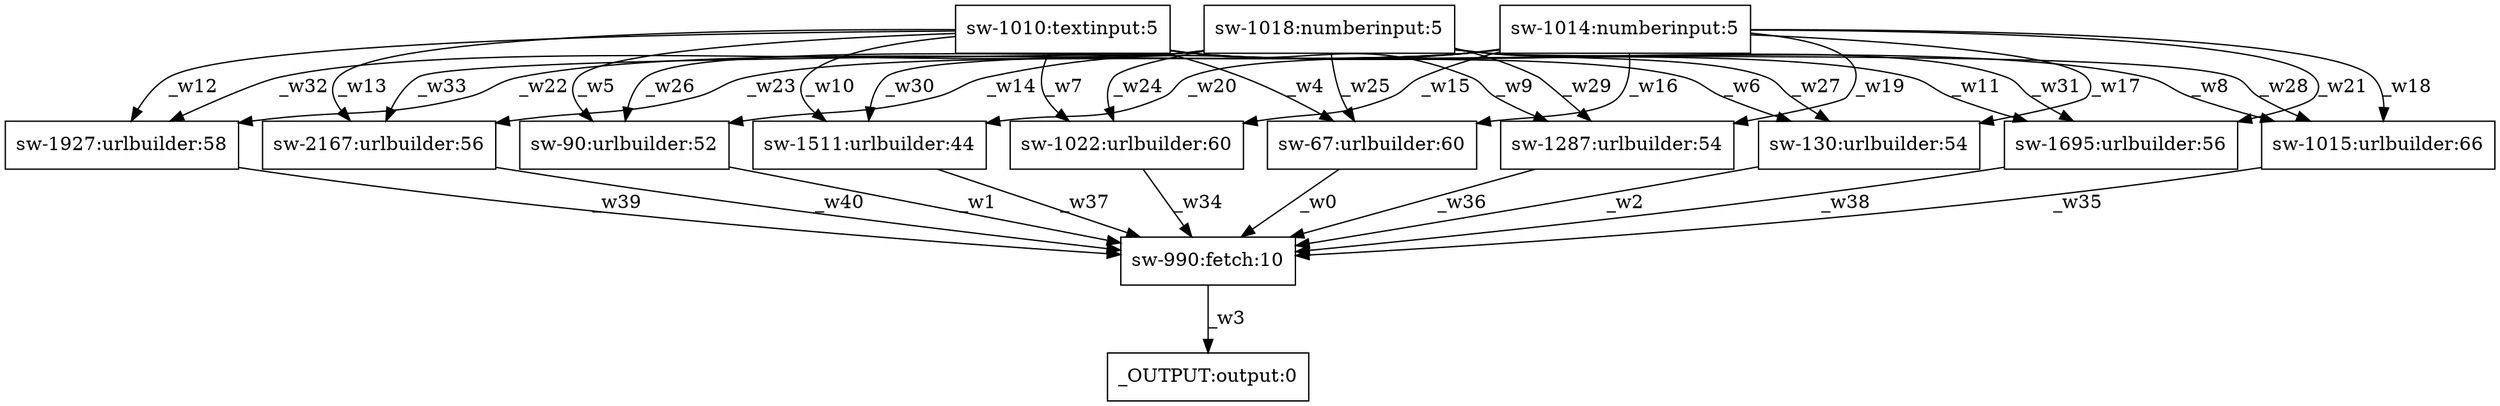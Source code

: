 digraph test1 { node [shape=box] "_OUTPUT" [label="_OUTPUT:output:0"];"sw-130" [label="sw-130:urlbuilder:54"];"sw-1022" [label="sw-1022:urlbuilder:60"];"sw-1511" [label="sw-1511:urlbuilder:44"];"sw-1695" [label="sw-1695:urlbuilder:56"];"sw-1010" [label="sw-1010:textinput:5"];"sw-90" [label="sw-90:urlbuilder:52"];"sw-1018" [label="sw-1018:numberinput:5"];"sw-1287" [label="sw-1287:urlbuilder:54"];"sw-1014" [label="sw-1014:numberinput:5"];"sw-67" [label="sw-67:urlbuilder:60"];"sw-2167" [label="sw-2167:urlbuilder:56"];"sw-1927" [label="sw-1927:urlbuilder:58"];"sw-990" [label="sw-990:fetch:10"];"sw-1015" [label="sw-1015:urlbuilder:66"];"sw-67" -> "sw-990" [label="_w0"];"sw-90" -> "sw-990" [label="_w1"];"sw-130" -> "sw-990" [label="_w2"];"sw-990" -> "_OUTPUT" [label="_w3"];"sw-1010" -> "sw-67" [label="_w4"];"sw-1010" -> "sw-90" [label="_w5"];"sw-1010" -> "sw-130" [label="_w6"];"sw-1010" -> "sw-1022" [label="_w7"];"sw-1010" -> "sw-1015" [label="_w8"];"sw-1010" -> "sw-1287" [label="_w9"];"sw-1010" -> "sw-1511" [label="_w10"];"sw-1010" -> "sw-1695" [label="_w11"];"sw-1010" -> "sw-1927" [label="_w12"];"sw-1010" -> "sw-2167" [label="_w13"];"sw-1014" -> "sw-90" [label="_w14"];"sw-1014" -> "sw-1022" [label="_w15"];"sw-1014" -> "sw-67" [label="_w16"];"sw-1014" -> "sw-130" [label="_w17"];"sw-1014" -> "sw-1015" [label="_w18"];"sw-1014" -> "sw-1287" [label="_w19"];"sw-1014" -> "sw-1511" [label="_w20"];"sw-1014" -> "sw-1695" [label="_w21"];"sw-1014" -> "sw-1927" [label="_w22"];"sw-1014" -> "sw-2167" [label="_w23"];"sw-1018" -> "sw-1022" [label="_w24"];"sw-1018" -> "sw-67" [label="_w25"];"sw-1018" -> "sw-90" [label="_w26"];"sw-1018" -> "sw-130" [label="_w27"];"sw-1018" -> "sw-1015" [label="_w28"];"sw-1018" -> "sw-1287" [label="_w29"];"sw-1018" -> "sw-1511" [label="_w30"];"sw-1018" -> "sw-1695" [label="_w31"];"sw-1018" -> "sw-1927" [label="_w32"];"sw-1018" -> "sw-2167" [label="_w33"];"sw-1022" -> "sw-990" [label="_w34"];"sw-1015" -> "sw-990" [label="_w35"];"sw-1287" -> "sw-990" [label="_w36"];"sw-1511" -> "sw-990" [label="_w37"];"sw-1695" -> "sw-990" [label="_w38"];"sw-1927" -> "sw-990" [label="_w39"];"sw-2167" -> "sw-990" [label="_w40"];}